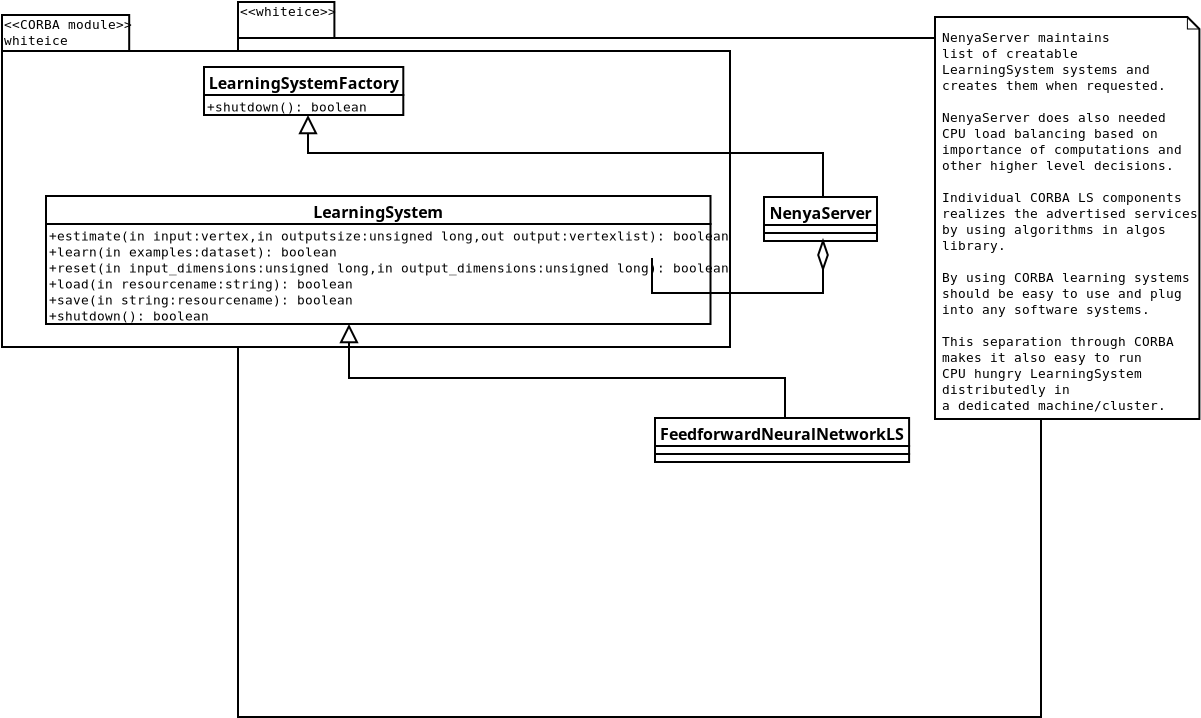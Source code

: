 <?xml version="1.0" encoding="UTF-8"?>
<dia:diagram xmlns:dia="http://www.lysator.liu.se/~alla/dia/"><dia:layer name="Background" visible="true"><dia:object type="UML - LargePackage" version="0" id="O0"><dia:attribute name="obj_pos"><dia:point val="15,4.45"/></dia:attribute><dia:attribute name="obj_bb"><dia:rectangle val="14.95,2.6;55.2,38.45"/></dia:attribute><dia:attribute name="elem_corner"><dia:point val="15,4.45"/></dia:attribute><dia:attribute name="elem_width"><dia:real val="40.15"/></dia:attribute><dia:attribute name="elem_height"><dia:real val="33.95"/></dia:attribute><dia:attribute name="stereotype"><dia:string>#whiteice#</dia:string></dia:attribute><dia:attribute name="name"><dia:string>##</dia:string></dia:attribute></dia:object><dia:object type="UML - LargePackage" version="0" id="O1"><dia:attribute name="obj_pos"><dia:point val="3.2,5.1"/></dia:attribute><dia:attribute name="obj_bb"><dia:rectangle val="3.15,3.25;39.65,19.95"/></dia:attribute><dia:attribute name="elem_corner"><dia:point val="3.2,5.1"/></dia:attribute><dia:attribute name="elem_width"><dia:real val="36.4"/></dia:attribute><dia:attribute name="elem_height"><dia:real val="14.8"/></dia:attribute><dia:attribute name="stereotype"><dia:string>#CORBA module#</dia:string></dia:attribute><dia:attribute name="name"><dia:string>#whiteice#</dia:string></dia:attribute></dia:object><dia:object type="UML - Class" version="0" id="O2"><dia:attribute name="obj_pos"><dia:point val="5.4,12.35"/></dia:attribute><dia:attribute name="obj_bb"><dia:rectangle val="5.35,12.3;35.75,18.8"/></dia:attribute><dia:attribute name="elem_corner"><dia:point val="5.4,12.35"/></dia:attribute><dia:attribute name="elem_width"><dia:real val="30.3"/></dia:attribute><dia:attribute name="elem_height"><dia:real val="6.4"/></dia:attribute><dia:attribute name="name"><dia:string>#LearningSystem#</dia:string></dia:attribute><dia:attribute name="stereotype"><dia:string>##</dia:string></dia:attribute><dia:attribute name="comment"><dia:string>##</dia:string></dia:attribute><dia:attribute name="abstract"><dia:boolean val="false"/></dia:attribute><dia:attribute name="suppress_attributes"><dia:boolean val="false"/></dia:attribute><dia:attribute name="suppress_operations"><dia:boolean val="false"/></dia:attribute><dia:attribute name="visible_attributes"><dia:boolean val="false"/></dia:attribute><dia:attribute name="visible_operations"><dia:boolean val="true"/></dia:attribute><dia:attribute name="visible_comments"><dia:boolean val="false"/></dia:attribute><dia:attribute name="foreground_color"><dia:color val="#000000"/></dia:attribute><dia:attribute name="background_color"><dia:color val="#ffffff"/></dia:attribute><dia:attribute name="normal_font"><dia:font family="monospace" style="0" name="Courier"/></dia:attribute><dia:attribute name="abstract_font"><dia:font family="monospace" style="88" name="Courier"/></dia:attribute><dia:attribute name="polymorphic_font"><dia:font family="monospace" style="8" name="Courier"/></dia:attribute><dia:attribute name="classname_font"><dia:font family="sans" style="80" name="Courier"/></dia:attribute><dia:attribute name="abstract_classname_font"><dia:font family="sans" style="88" name="Courier"/></dia:attribute><dia:attribute name="comment_font"><dia:font family="sans" style="8" name="Courier"/></dia:attribute><dia:attribute name="font_height"><dia:real val="0.8"/></dia:attribute><dia:attribute name="polymorphic_font_height"><dia:real val="0.8"/></dia:attribute><dia:attribute name="abstract_font_height"><dia:real val="0.8"/></dia:attribute><dia:attribute name="classname_font_height"><dia:real val="1"/></dia:attribute><dia:attribute name="abstract_classname_font_height"><dia:real val="1"/></dia:attribute><dia:attribute name="comment_font_height"><dia:real val="1"/></dia:attribute><dia:attribute name="attributes"/><dia:attribute name="operations"><dia:composite type="umloperation"><dia:attribute name="name"><dia:string>#estimate#</dia:string></dia:attribute><dia:attribute name="stereotype"><dia:string>##</dia:string></dia:attribute><dia:attribute name="type"><dia:string>#boolean#</dia:string></dia:attribute><dia:attribute name="visibility"><dia:enum val="0"/></dia:attribute><dia:attribute name="comment"><dia:string>##</dia:string></dia:attribute><dia:attribute name="abstract"><dia:boolean val="false"/></dia:attribute><dia:attribute name="inheritance_type"><dia:enum val="2"/></dia:attribute><dia:attribute name="query"><dia:boolean val="false"/></dia:attribute><dia:attribute name="class_scope"><dia:boolean val="false"/></dia:attribute><dia:attribute name="parameters"><dia:composite type="umlparameter"><dia:attribute name="name"><dia:string>#input#</dia:string></dia:attribute><dia:attribute name="type"><dia:string>#vertex#</dia:string></dia:attribute><dia:attribute name="value"><dia:string>##</dia:string></dia:attribute><dia:attribute name="comment"><dia:string>##</dia:string></dia:attribute><dia:attribute name="kind"><dia:enum val="1"/></dia:attribute></dia:composite><dia:composite type="umlparameter"><dia:attribute name="name"><dia:string>#outputsize#</dia:string></dia:attribute><dia:attribute name="type"><dia:string>#unsigned long#</dia:string></dia:attribute><dia:attribute name="value"><dia:string>##</dia:string></dia:attribute><dia:attribute name="comment"><dia:string>##</dia:string></dia:attribute><dia:attribute name="kind"><dia:enum val="1"/></dia:attribute></dia:composite><dia:composite type="umlparameter"><dia:attribute name="name"><dia:string>#output#</dia:string></dia:attribute><dia:attribute name="type"><dia:string>#vertexlist#</dia:string></dia:attribute><dia:attribute name="value"><dia:string>##</dia:string></dia:attribute><dia:attribute name="comment"><dia:string>##</dia:string></dia:attribute><dia:attribute name="kind"><dia:enum val="2"/></dia:attribute></dia:composite></dia:attribute></dia:composite><dia:composite type="umloperation"><dia:attribute name="name"><dia:string>#learn#</dia:string></dia:attribute><dia:attribute name="stereotype"><dia:string>##</dia:string></dia:attribute><dia:attribute name="type"><dia:string>#boolean#</dia:string></dia:attribute><dia:attribute name="visibility"><dia:enum val="0"/></dia:attribute><dia:attribute name="comment"><dia:string>##</dia:string></dia:attribute><dia:attribute name="abstract"><dia:boolean val="false"/></dia:attribute><dia:attribute name="inheritance_type"><dia:enum val="2"/></dia:attribute><dia:attribute name="query"><dia:boolean val="false"/></dia:attribute><dia:attribute name="class_scope"><dia:boolean val="false"/></dia:attribute><dia:attribute name="parameters"><dia:composite type="umlparameter"><dia:attribute name="name"><dia:string>#examples#</dia:string></dia:attribute><dia:attribute name="type"><dia:string>#dataset#</dia:string></dia:attribute><dia:attribute name="value"><dia:string>##</dia:string></dia:attribute><dia:attribute name="comment"><dia:string>##</dia:string></dia:attribute><dia:attribute name="kind"><dia:enum val="1"/></dia:attribute></dia:composite></dia:attribute></dia:composite><dia:composite type="umloperation"><dia:attribute name="name"><dia:string>#reset#</dia:string></dia:attribute><dia:attribute name="stereotype"><dia:string>##</dia:string></dia:attribute><dia:attribute name="type"><dia:string>#boolean#</dia:string></dia:attribute><dia:attribute name="visibility"><dia:enum val="0"/></dia:attribute><dia:attribute name="comment"><dia:string>##</dia:string></dia:attribute><dia:attribute name="abstract"><dia:boolean val="false"/></dia:attribute><dia:attribute name="inheritance_type"><dia:enum val="2"/></dia:attribute><dia:attribute name="query"><dia:boolean val="false"/></dia:attribute><dia:attribute name="class_scope"><dia:boolean val="false"/></dia:attribute><dia:attribute name="parameters"><dia:composite type="umlparameter"><dia:attribute name="name"><dia:string>#input_dimensions#</dia:string></dia:attribute><dia:attribute name="type"><dia:string>#unsigned long#</dia:string></dia:attribute><dia:attribute name="value"><dia:string>##</dia:string></dia:attribute><dia:attribute name="comment"><dia:string>##</dia:string></dia:attribute><dia:attribute name="kind"><dia:enum val="1"/></dia:attribute></dia:composite><dia:composite type="umlparameter"><dia:attribute name="name"><dia:string>#output_dimensions#</dia:string></dia:attribute><dia:attribute name="type"><dia:string>#unsigned long#</dia:string></dia:attribute><dia:attribute name="value"><dia:string>##</dia:string></dia:attribute><dia:attribute name="comment"><dia:string>##</dia:string></dia:attribute><dia:attribute name="kind"><dia:enum val="1"/></dia:attribute></dia:composite></dia:attribute></dia:composite><dia:composite type="umloperation"><dia:attribute name="name"><dia:string>#load#</dia:string></dia:attribute><dia:attribute name="stereotype"><dia:string>##</dia:string></dia:attribute><dia:attribute name="type"><dia:string>#boolean#</dia:string></dia:attribute><dia:attribute name="visibility"><dia:enum val="0"/></dia:attribute><dia:attribute name="comment"><dia:string>##</dia:string></dia:attribute><dia:attribute name="abstract"><dia:boolean val="false"/></dia:attribute><dia:attribute name="inheritance_type"><dia:enum val="2"/></dia:attribute><dia:attribute name="query"><dia:boolean val="false"/></dia:attribute><dia:attribute name="class_scope"><dia:boolean val="false"/></dia:attribute><dia:attribute name="parameters"><dia:composite type="umlparameter"><dia:attribute name="name"><dia:string>#resourcename#</dia:string></dia:attribute><dia:attribute name="type"><dia:string>#string#</dia:string></dia:attribute><dia:attribute name="value"><dia:string>##</dia:string></dia:attribute><dia:attribute name="comment"><dia:string>##</dia:string></dia:attribute><dia:attribute name="kind"><dia:enum val="1"/></dia:attribute></dia:composite></dia:attribute></dia:composite><dia:composite type="umloperation"><dia:attribute name="name"><dia:string>#save#</dia:string></dia:attribute><dia:attribute name="stereotype"><dia:string>##</dia:string></dia:attribute><dia:attribute name="type"><dia:string>#boolean#</dia:string></dia:attribute><dia:attribute name="visibility"><dia:enum val="0"/></dia:attribute><dia:attribute name="comment"><dia:string>##</dia:string></dia:attribute><dia:attribute name="abstract"><dia:boolean val="false"/></dia:attribute><dia:attribute name="inheritance_type"><dia:enum val="2"/></dia:attribute><dia:attribute name="query"><dia:boolean val="false"/></dia:attribute><dia:attribute name="class_scope"><dia:boolean val="false"/></dia:attribute><dia:attribute name="parameters"><dia:composite type="umlparameter"><dia:attribute name="name"><dia:string>#string#</dia:string></dia:attribute><dia:attribute name="type"><dia:string>#resourcename#</dia:string></dia:attribute><dia:attribute name="value"><dia:string>##</dia:string></dia:attribute><dia:attribute name="comment"><dia:string>##</dia:string></dia:attribute><dia:attribute name="kind"><dia:enum val="1"/></dia:attribute></dia:composite></dia:attribute></dia:composite><dia:composite type="umloperation"><dia:attribute name="name"><dia:string>#shutdown#</dia:string></dia:attribute><dia:attribute name="stereotype"><dia:string>##</dia:string></dia:attribute><dia:attribute name="type"><dia:string>#boolean#</dia:string></dia:attribute><dia:attribute name="visibility"><dia:enum val="0"/></dia:attribute><dia:attribute name="comment"><dia:string>##</dia:string></dia:attribute><dia:attribute name="abstract"><dia:boolean val="false"/></dia:attribute><dia:attribute name="inheritance_type"><dia:enum val="2"/></dia:attribute><dia:attribute name="query"><dia:boolean val="false"/></dia:attribute><dia:attribute name="class_scope"><dia:boolean val="false"/></dia:attribute><dia:attribute name="parameters"/></dia:composite></dia:attribute><dia:attribute name="template"><dia:boolean val="false"/></dia:attribute><dia:attribute name="templates"/></dia:object><dia:object type="UML - Class" version="0" id="O3"><dia:attribute name="obj_pos"><dia:point val="41.3,12.4"/></dia:attribute><dia:attribute name="obj_bb"><dia:rectangle val="41.25,12.35;47.25,14.65"/></dia:attribute><dia:attribute name="elem_corner"><dia:point val="41.3,12.4"/></dia:attribute><dia:attribute name="elem_width"><dia:real val="5.9"/></dia:attribute><dia:attribute name="elem_height"><dia:real val="2.2"/></dia:attribute><dia:attribute name="name"><dia:string>#NenyaServer#</dia:string></dia:attribute><dia:attribute name="stereotype"><dia:string>##</dia:string></dia:attribute><dia:attribute name="comment"><dia:string>##</dia:string></dia:attribute><dia:attribute name="abstract"><dia:boolean val="false"/></dia:attribute><dia:attribute name="suppress_attributes"><dia:boolean val="false"/></dia:attribute><dia:attribute name="suppress_operations"><dia:boolean val="false"/></dia:attribute><dia:attribute name="visible_attributes"><dia:boolean val="true"/></dia:attribute><dia:attribute name="visible_operations"><dia:boolean val="true"/></dia:attribute><dia:attribute name="visible_comments"><dia:boolean val="false"/></dia:attribute><dia:attribute name="foreground_color"><dia:color val="#000000"/></dia:attribute><dia:attribute name="background_color"><dia:color val="#ffffff"/></dia:attribute><dia:attribute name="normal_font"><dia:font family="monospace" style="0" name="Courier"/></dia:attribute><dia:attribute name="abstract_font"><dia:font family="monospace" style="88" name="Courier"/></dia:attribute><dia:attribute name="polymorphic_font"><dia:font family="monospace" style="8" name="Courier"/></dia:attribute><dia:attribute name="classname_font"><dia:font family="sans" style="80" name="Courier"/></dia:attribute><dia:attribute name="abstract_classname_font"><dia:font family="sans" style="88" name="Courier"/></dia:attribute><dia:attribute name="comment_font"><dia:font family="sans" style="8" name="Courier"/></dia:attribute><dia:attribute name="font_height"><dia:real val="0.8"/></dia:attribute><dia:attribute name="polymorphic_font_height"><dia:real val="0.8"/></dia:attribute><dia:attribute name="abstract_font_height"><dia:real val="0.8"/></dia:attribute><dia:attribute name="classname_font_height"><dia:real val="1"/></dia:attribute><dia:attribute name="abstract_classname_font_height"><dia:real val="1"/></dia:attribute><dia:attribute name="comment_font_height"><dia:real val="1"/></dia:attribute><dia:attribute name="attributes"/><dia:attribute name="operations"/><dia:attribute name="template"><dia:boolean val="false"/></dia:attribute><dia:attribute name="templates"/></dia:object><dia:object type="UML - Association" version="0" id="O4"><dia:attribute name="obj_pos"><dia:point val="35.7,15.45"/></dia:attribute><dia:attribute name="obj_bb"><dia:rectangle val="35.65,13.85;45,18"/></dia:attribute><dia:attribute name="orth_points"><dia:point val="35.7,15.45"/><dia:point val="35.7,17.2"/><dia:point val="44.25,17.2"/><dia:point val="44.25,14.6"/></dia:attribute><dia:attribute name="orth_orient"><dia:enum val="1"/><dia:enum val="0"/><dia:enum val="1"/></dia:attribute><dia:attribute name="name"><dia:string>##</dia:string></dia:attribute><dia:attribute name="direction"><dia:enum val="0"/></dia:attribute><dia:attribute name="ends"><dia:composite><dia:attribute name="role"><dia:string>##</dia:string></dia:attribute><dia:attribute name="multiplicity"><dia:string>##</dia:string></dia:attribute><dia:attribute name="arrow"><dia:boolean val="false"/></dia:attribute><dia:attribute name="aggregate"><dia:enum val="0"/></dia:attribute></dia:composite><dia:composite><dia:attribute name="role"><dia:string>##</dia:string></dia:attribute><dia:attribute name="multiplicity"><dia:string>##</dia:string></dia:attribute><dia:attribute name="arrow"><dia:boolean val="false"/></dia:attribute><dia:attribute name="aggregate"><dia:enum val="1"/></dia:attribute></dia:composite></dia:attribute><dia:connections><dia:connection handle="0" to="O2" connection="11"/><dia:connection handle="1" to="O3" connection="6"/></dia:connections></dia:object><dia:object type="UML - Class" version="0" id="O5"><dia:attribute name="obj_pos"><dia:point val="35.85,23.45"/></dia:attribute><dia:attribute name="obj_bb"><dia:rectangle val="35.8,23.4;48.9,25.7"/></dia:attribute><dia:attribute name="elem_corner"><dia:point val="35.85,23.45"/></dia:attribute><dia:attribute name="elem_width"><dia:real val="13"/></dia:attribute><dia:attribute name="elem_height"><dia:real val="2.2"/></dia:attribute><dia:attribute name="name"><dia:string>#FeedforwardNeuralNetworkLS#</dia:string></dia:attribute><dia:attribute name="stereotype"><dia:string>##</dia:string></dia:attribute><dia:attribute name="comment"><dia:string>##</dia:string></dia:attribute><dia:attribute name="abstract"><dia:boolean val="false"/></dia:attribute><dia:attribute name="suppress_attributes"><dia:boolean val="false"/></dia:attribute><dia:attribute name="suppress_operations"><dia:boolean val="false"/></dia:attribute><dia:attribute name="visible_attributes"><dia:boolean val="true"/></dia:attribute><dia:attribute name="visible_operations"><dia:boolean val="true"/></dia:attribute><dia:attribute name="visible_comments"><dia:boolean val="false"/></dia:attribute><dia:attribute name="foreground_color"><dia:color val="#000000"/></dia:attribute><dia:attribute name="background_color"><dia:color val="#ffffff"/></dia:attribute><dia:attribute name="normal_font"><dia:font family="monospace" style="0" name="Courier"/></dia:attribute><dia:attribute name="abstract_font"><dia:font family="monospace" style="88" name="Courier"/></dia:attribute><dia:attribute name="polymorphic_font"><dia:font family="monospace" style="8" name="Courier"/></dia:attribute><dia:attribute name="classname_font"><dia:font family="sans" style="80" name="Courier"/></dia:attribute><dia:attribute name="abstract_classname_font"><dia:font family="sans" style="88" name="Courier"/></dia:attribute><dia:attribute name="comment_font"><dia:font family="sans" style="8" name="Courier"/></dia:attribute><dia:attribute name="font_height"><dia:real val="0.8"/></dia:attribute><dia:attribute name="polymorphic_font_height"><dia:real val="0.8"/></dia:attribute><dia:attribute name="abstract_font_height"><dia:real val="0.8"/></dia:attribute><dia:attribute name="classname_font_height"><dia:real val="1"/></dia:attribute><dia:attribute name="abstract_classname_font_height"><dia:real val="1"/></dia:attribute><dia:attribute name="comment_font_height"><dia:real val="1"/></dia:attribute><dia:attribute name="attributes"/><dia:attribute name="operations"/><dia:attribute name="template"><dia:boolean val="false"/></dia:attribute><dia:attribute name="templates"/></dia:object><dia:object type="UML - Generalization" version="0" id="O6"><dia:attribute name="obj_pos"><dia:point val="20.55,18.75"/></dia:attribute><dia:attribute name="obj_bb"><dia:rectangle val="19.7,18.7;42.4,23.5"/></dia:attribute><dia:attribute name="orth_points"><dia:point val="20.55,18.75"/><dia:point val="20.55,21.45"/><dia:point val="42.35,21.45"/><dia:point val="42.35,23.45"/></dia:attribute><dia:attribute name="orth_orient"><dia:enum val="1"/><dia:enum val="0"/><dia:enum val="1"/></dia:attribute><dia:attribute name="name"><dia:string>##</dia:string></dia:attribute><dia:attribute name="stereotype"><dia:string>##</dia:string></dia:attribute><dia:connections><dia:connection handle="0" to="O2" connection="6"/><dia:connection handle="1" to="O5" connection="1"/></dia:connections></dia:object><dia:object type="UML - Class" version="0" id="O7"><dia:attribute name="obj_pos"><dia:point val="13.3,5.9"/></dia:attribute><dia:attribute name="obj_bb"><dia:rectangle val="13.25,5.85;23.75,8.35"/></dia:attribute><dia:attribute name="elem_corner"><dia:point val="13.3,5.9"/></dia:attribute><dia:attribute name="elem_width"><dia:real val="10.4"/></dia:attribute><dia:attribute name="elem_height"><dia:real val="2.4"/></dia:attribute><dia:attribute name="name"><dia:string>#LearningSystemFactory#</dia:string></dia:attribute><dia:attribute name="stereotype"><dia:string>##</dia:string></dia:attribute><dia:attribute name="comment"><dia:string>##</dia:string></dia:attribute><dia:attribute name="abstract"><dia:boolean val="false"/></dia:attribute><dia:attribute name="suppress_attributes"><dia:boolean val="false"/></dia:attribute><dia:attribute name="suppress_operations"><dia:boolean val="false"/></dia:attribute><dia:attribute name="visible_attributes"><dia:boolean val="false"/></dia:attribute><dia:attribute name="visible_operations"><dia:boolean val="true"/></dia:attribute><dia:attribute name="visible_comments"><dia:boolean val="false"/></dia:attribute><dia:attribute name="foreground_color"><dia:color val="#000000"/></dia:attribute><dia:attribute name="background_color"><dia:color val="#ffffff"/></dia:attribute><dia:attribute name="normal_font"><dia:font family="monospace" style="0" name="Courier"/></dia:attribute><dia:attribute name="abstract_font"><dia:font family="monospace" style="88" name="Courier"/></dia:attribute><dia:attribute name="polymorphic_font"><dia:font family="monospace" style="8" name="Courier"/></dia:attribute><dia:attribute name="classname_font"><dia:font family="sans" style="80" name="Courier"/></dia:attribute><dia:attribute name="abstract_classname_font"><dia:font family="sans" style="88" name="Courier"/></dia:attribute><dia:attribute name="comment_font"><dia:font family="sans" style="8" name="Courier"/></dia:attribute><dia:attribute name="font_height"><dia:real val="0.8"/></dia:attribute><dia:attribute name="polymorphic_font_height"><dia:real val="0.8"/></dia:attribute><dia:attribute name="abstract_font_height"><dia:real val="0.8"/></dia:attribute><dia:attribute name="classname_font_height"><dia:real val="1"/></dia:attribute><dia:attribute name="abstract_classname_font_height"><dia:real val="1"/></dia:attribute><dia:attribute name="comment_font_height"><dia:real val="1"/></dia:attribute><dia:attribute name="attributes"/><dia:attribute name="operations"><dia:composite type="umloperation"><dia:attribute name="name"><dia:string>#shutdown#</dia:string></dia:attribute><dia:attribute name="stereotype"><dia:string>##</dia:string></dia:attribute><dia:attribute name="type"><dia:string>#boolean#</dia:string></dia:attribute><dia:attribute name="visibility"><dia:enum val="0"/></dia:attribute><dia:attribute name="comment"><dia:string>##</dia:string></dia:attribute><dia:attribute name="abstract"><dia:boolean val="false"/></dia:attribute><dia:attribute name="inheritance_type"><dia:enum val="2"/></dia:attribute><dia:attribute name="query"><dia:boolean val="false"/></dia:attribute><dia:attribute name="class_scope"><dia:boolean val="false"/></dia:attribute><dia:attribute name="parameters"/></dia:composite></dia:attribute><dia:attribute name="template"><dia:boolean val="false"/></dia:attribute><dia:attribute name="templates"/></dia:object><dia:object type="UML - Generalization" version="0" id="O8"><dia:attribute name="obj_pos"><dia:point val="18.5,8.3"/></dia:attribute><dia:attribute name="obj_bb"><dia:rectangle val="17.65,8.25;44.3,12.45"/></dia:attribute><dia:attribute name="orth_points"><dia:point val="18.5,8.3"/><dia:point val="18.5,10.2"/><dia:point val="44.25,10.2"/><dia:point val="44.25,12.4"/></dia:attribute><dia:attribute name="orth_orient"><dia:enum val="1"/><dia:enum val="0"/><dia:enum val="1"/></dia:attribute><dia:attribute name="name"><dia:string>##</dia:string></dia:attribute><dia:attribute name="stereotype"><dia:string>##</dia:string></dia:attribute><dia:connections><dia:connection handle="0" to="O7" connection="6"/><dia:connection handle="1" to="O3" connection="1"/></dia:connections></dia:object><dia:object type="UML - Note" version="0" id="O9"><dia:attribute name="obj_pos"><dia:point val="49.85,3.4"/></dia:attribute><dia:attribute name="obj_bb"><dia:rectangle val="49.8,3.35;62,24.35"/></dia:attribute><dia:attribute name="elem_corner"><dia:point val="49.85,3.4"/></dia:attribute><dia:attribute name="elem_width"><dia:real val="12.1"/></dia:attribute><dia:attribute name="elem_height"><dia:real val="20.9"/></dia:attribute><dia:attribute name="text"><dia:composite type="text"><dia:attribute name="string"><dia:string>#NenyaServer maintains
list of creatable
LearningSystem systems and
creates them when requested.

NenyaServer does also needed
CPU load balancing based on
importance of computations and
other higher level decisions.

Individual CORBA LS components
realizes the advertised services
by using algorithms in algos
library.

By using CORBA learning systems
should be easy to use and plug
into any software systems.

This separation through CORBA
makes it also easy to run
CPU hungry LearningSystem 
distributedly in 
a dedicated machine/cluster.#</dia:string></dia:attribute><dia:attribute name="font"><dia:font family="monospace" style="0" name="Courier"/></dia:attribute><dia:attribute name="height"><dia:real val="0.8"/></dia:attribute><dia:attribute name="pos"><dia:point val="50.2,4.7"/></dia:attribute><dia:attribute name="color"><dia:color val="#000000"/></dia:attribute><dia:attribute name="alignment"><dia:enum val="0"/></dia:attribute></dia:composite></dia:attribute></dia:object></dia:layer></dia:diagram>
